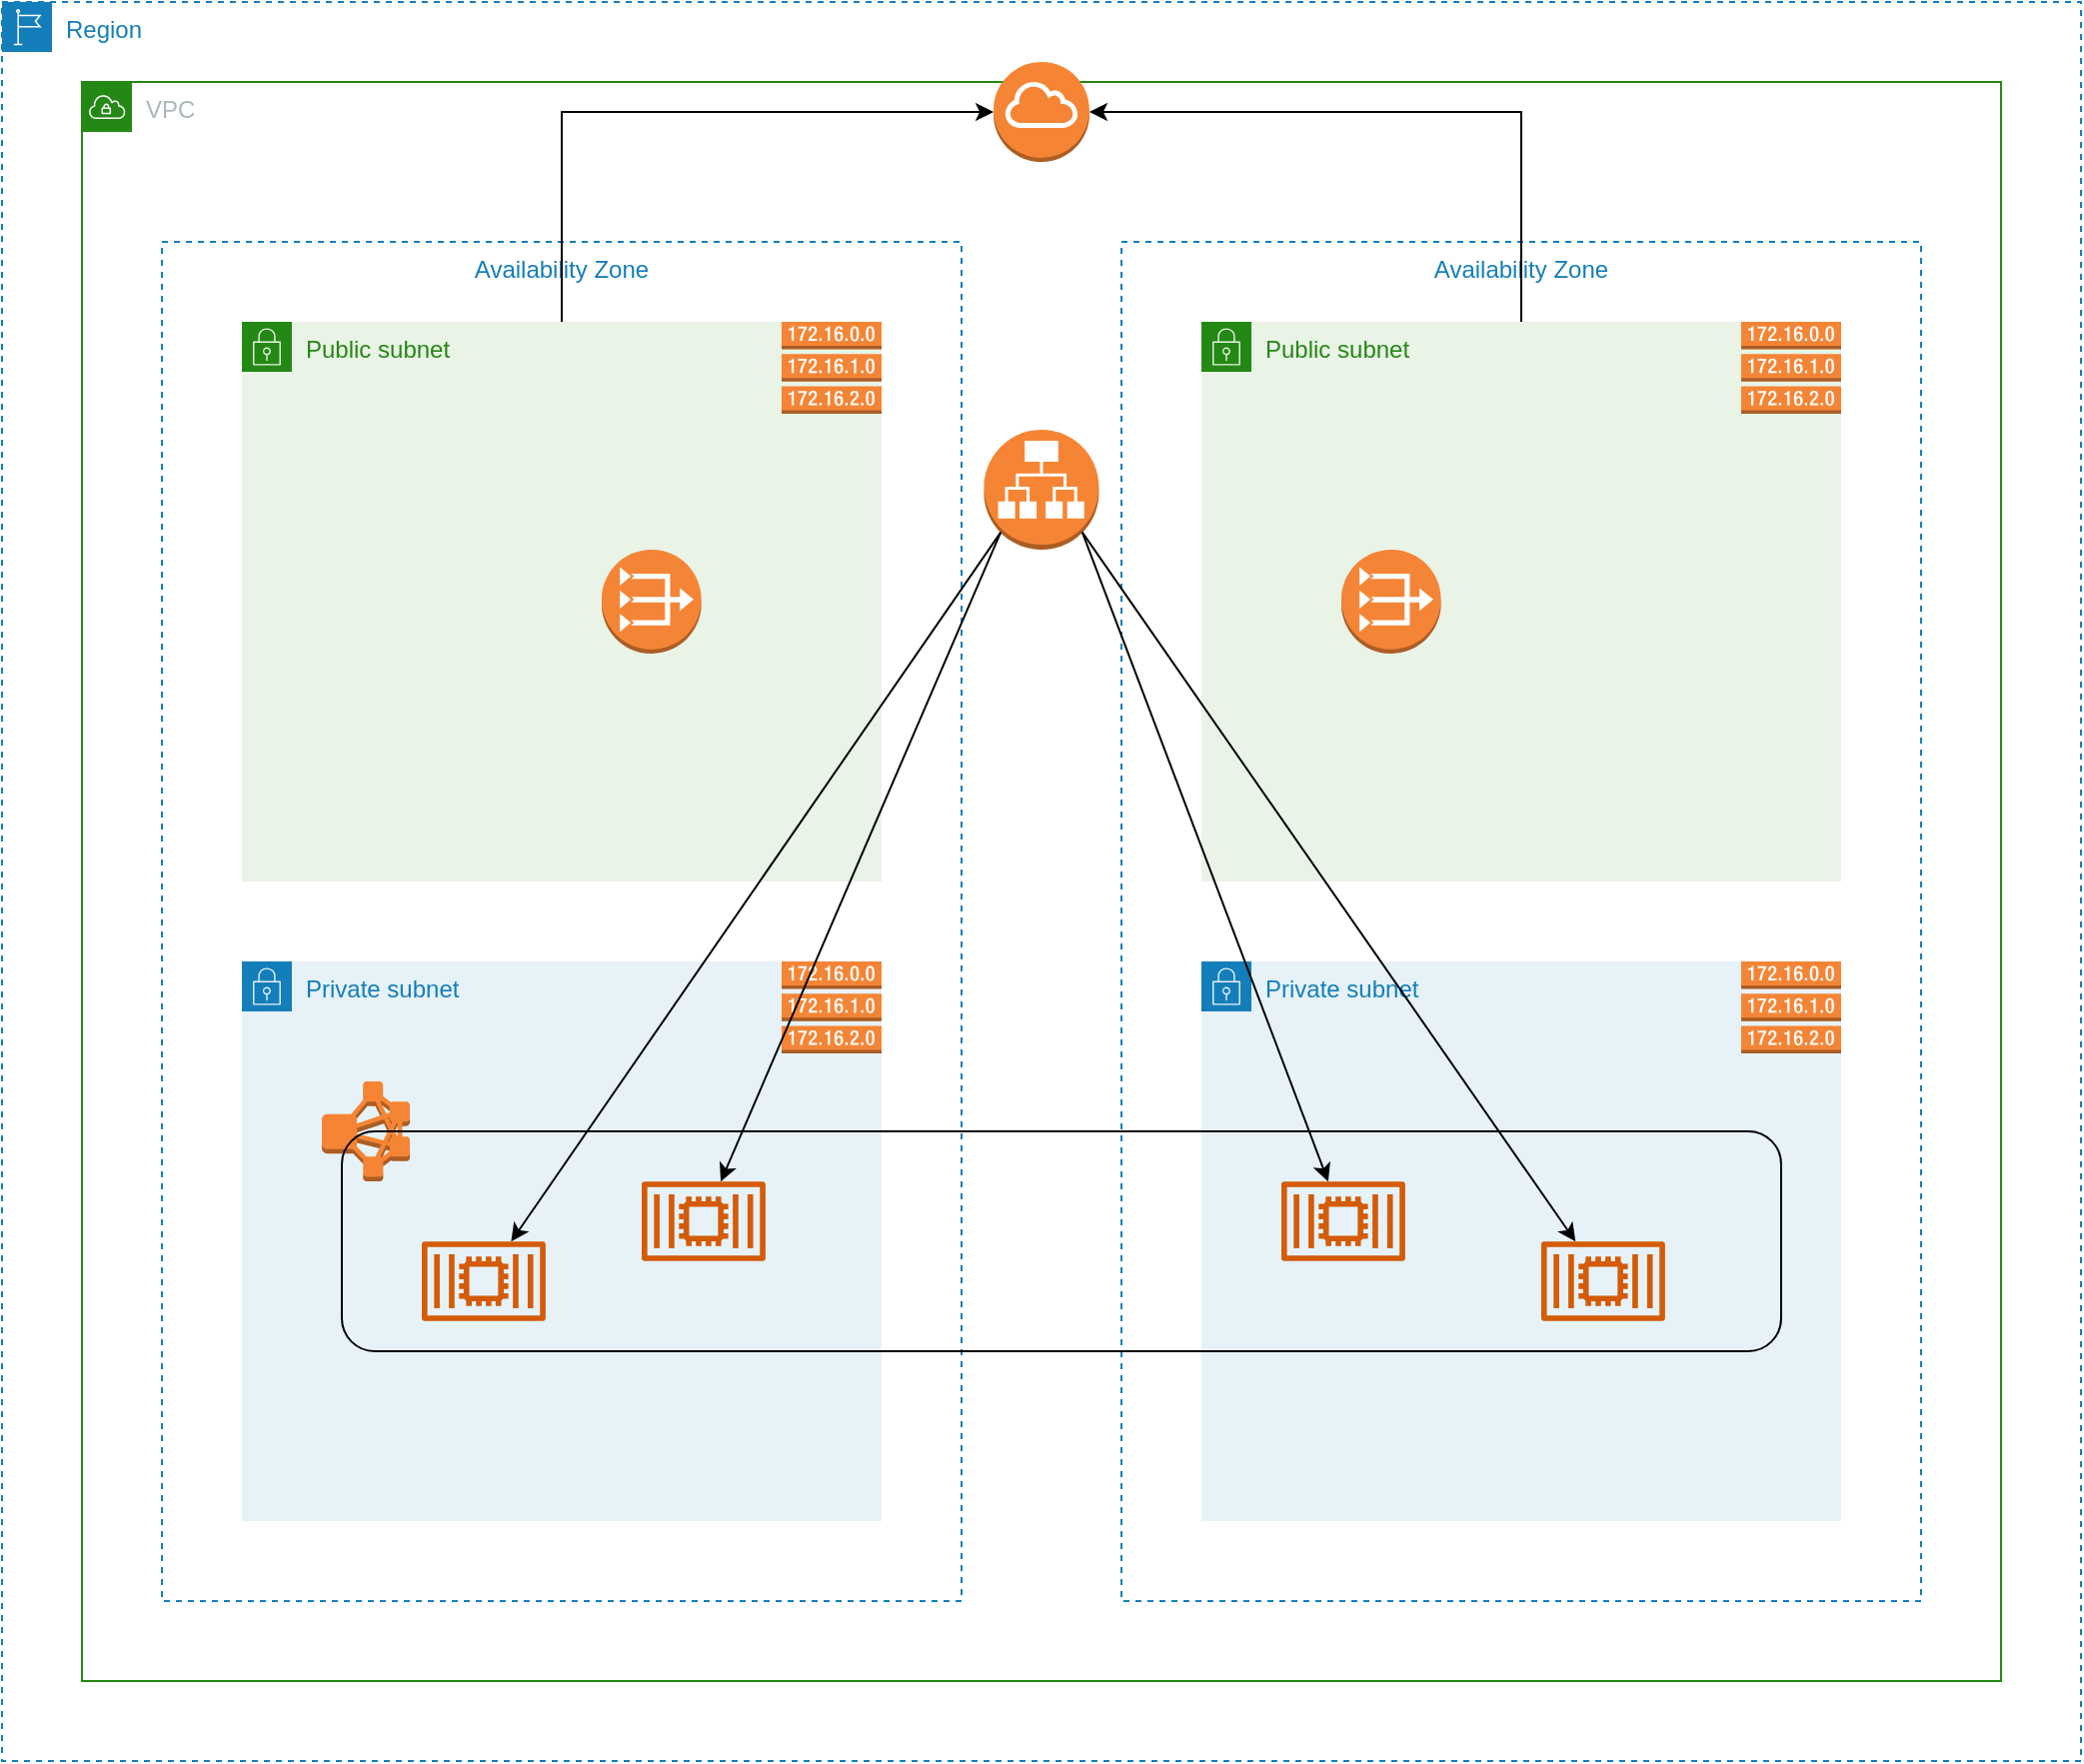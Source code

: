 <mxfile version="17.2.2" type="github">
  <diagram id="Ht1M8jgEwFfnCIfOTk4-" name="Page-1">
    <mxGraphModel dx="1483" dy="903" grid="1" gridSize="10" guides="1" tooltips="1" connect="1" arrows="1" fold="1" page="1" pageScale="1" pageWidth="1920" pageHeight="1200" math="0" shadow="0">
      <root>
        <mxCell id="0" />
        <mxCell id="1" parent="0" />
        <mxCell id="Z9AQ9OPiCjsGzSmNNZ1b-1" value="Region" style="points=[[0,0],[0.25,0],[0.5,0],[0.75,0],[1,0],[1,0.25],[1,0.5],[1,0.75],[1,1],[0.75,1],[0.5,1],[0.25,1],[0,1],[0,0.75],[0,0.5],[0,0.25]];outlineConnect=0;gradientColor=none;html=1;whiteSpace=wrap;fontSize=12;fontStyle=0;container=1;pointerEvents=0;collapsible=0;recursiveResize=0;shape=mxgraph.aws4.group;grIcon=mxgraph.aws4.group_region;strokeColor=#147EBA;fillColor=none;verticalAlign=top;align=left;spacingLeft=30;fontColor=#147EBA;dashed=1;" vertex="1" parent="1">
          <mxGeometry x="240" y="80" width="1040" height="880" as="geometry" />
        </mxCell>
        <mxCell id="Z9AQ9OPiCjsGzSmNNZ1b-2" value="VPC" style="points=[[0,0],[0.25,0],[0.5,0],[0.75,0],[1,0],[1,0.25],[1,0.5],[1,0.75],[1,1],[0.75,1],[0.5,1],[0.25,1],[0,1],[0,0.75],[0,0.5],[0,0.25]];outlineConnect=0;gradientColor=none;html=1;whiteSpace=wrap;fontSize=12;fontStyle=0;container=1;pointerEvents=0;collapsible=0;recursiveResize=0;shape=mxgraph.aws4.group;grIcon=mxgraph.aws4.group_vpc;strokeColor=#248814;fillColor=none;verticalAlign=top;align=left;spacingLeft=30;fontColor=#AAB7B8;dashed=0;" vertex="1" parent="Z9AQ9OPiCjsGzSmNNZ1b-1">
          <mxGeometry x="40" y="40" width="960" height="800" as="geometry" />
        </mxCell>
        <mxCell id="Z9AQ9OPiCjsGzSmNNZ1b-3" value="Availability Zone" style="fillColor=none;strokeColor=#147EBA;dashed=1;verticalAlign=top;fontStyle=0;fontColor=#147EBA;" vertex="1" parent="Z9AQ9OPiCjsGzSmNNZ1b-2">
          <mxGeometry x="40" y="80" width="400" height="680" as="geometry" />
        </mxCell>
        <mxCell id="Z9AQ9OPiCjsGzSmNNZ1b-4" value="Availability Zone" style="fillColor=none;strokeColor=#147EBA;dashed=1;verticalAlign=top;fontStyle=0;fontColor=#147EBA;" vertex="1" parent="Z9AQ9OPiCjsGzSmNNZ1b-2">
          <mxGeometry x="520" y="80" width="400" height="680" as="geometry" />
        </mxCell>
        <mxCell id="Z9AQ9OPiCjsGzSmNNZ1b-11" style="edgeStyle=orthogonalEdgeStyle;rounded=0;orthogonalLoop=1;jettySize=auto;html=1;entryX=0;entryY=0.5;entryDx=0;entryDy=0;entryPerimeter=0;" edge="1" parent="Z9AQ9OPiCjsGzSmNNZ1b-2" source="Z9AQ9OPiCjsGzSmNNZ1b-5" target="Z9AQ9OPiCjsGzSmNNZ1b-10">
          <mxGeometry relative="1" as="geometry">
            <Array as="points">
              <mxPoint x="240" y="15" />
            </Array>
          </mxGeometry>
        </mxCell>
        <mxCell id="Z9AQ9OPiCjsGzSmNNZ1b-5" value="Public subnet" style="points=[[0,0],[0.25,0],[0.5,0],[0.75,0],[1,0],[1,0.25],[1,0.5],[1,0.75],[1,1],[0.75,1],[0.5,1],[0.25,1],[0,1],[0,0.75],[0,0.5],[0,0.25]];outlineConnect=0;gradientColor=none;html=1;whiteSpace=wrap;fontSize=12;fontStyle=0;container=1;pointerEvents=0;collapsible=0;recursiveResize=0;shape=mxgraph.aws4.group;grIcon=mxgraph.aws4.group_security_group;grStroke=0;strokeColor=#248814;fillColor=#E9F3E6;verticalAlign=top;align=left;spacingLeft=30;fontColor=#248814;dashed=0;" vertex="1" parent="Z9AQ9OPiCjsGzSmNNZ1b-2">
          <mxGeometry x="80" y="120" width="320" height="280" as="geometry" />
        </mxCell>
        <mxCell id="Z9AQ9OPiCjsGzSmNNZ1b-12" style="edgeStyle=orthogonalEdgeStyle;rounded=0;orthogonalLoop=1;jettySize=auto;html=1;entryX=1;entryY=0.5;entryDx=0;entryDy=0;entryPerimeter=0;" edge="1" parent="Z9AQ9OPiCjsGzSmNNZ1b-2" source="Z9AQ9OPiCjsGzSmNNZ1b-6" target="Z9AQ9OPiCjsGzSmNNZ1b-10">
          <mxGeometry relative="1" as="geometry">
            <Array as="points">
              <mxPoint x="720" y="15" />
            </Array>
          </mxGeometry>
        </mxCell>
        <mxCell id="Z9AQ9OPiCjsGzSmNNZ1b-6" value="Public subnet" style="points=[[0,0],[0.25,0],[0.5,0],[0.75,0],[1,0],[1,0.25],[1,0.5],[1,0.75],[1,1],[0.75,1],[0.5,1],[0.25,1],[0,1],[0,0.75],[0,0.5],[0,0.25]];outlineConnect=0;gradientColor=none;html=1;whiteSpace=wrap;fontSize=12;fontStyle=0;container=1;pointerEvents=0;collapsible=0;recursiveResize=0;shape=mxgraph.aws4.group;grIcon=mxgraph.aws4.group_security_group;grStroke=0;strokeColor=#248814;fillColor=#E9F3E6;verticalAlign=top;align=left;spacingLeft=30;fontColor=#248814;dashed=0;" vertex="1" parent="Z9AQ9OPiCjsGzSmNNZ1b-2">
          <mxGeometry x="560" y="120" width="320" height="280" as="geometry" />
        </mxCell>
        <mxCell id="Z9AQ9OPiCjsGzSmNNZ1b-7" value="Private subnet" style="points=[[0,0],[0.25,0],[0.5,0],[0.75,0],[1,0],[1,0.25],[1,0.5],[1,0.75],[1,1],[0.75,1],[0.5,1],[0.25,1],[0,1],[0,0.75],[0,0.5],[0,0.25]];outlineConnect=0;gradientColor=none;html=1;whiteSpace=wrap;fontSize=12;fontStyle=0;container=1;pointerEvents=0;collapsible=0;recursiveResize=0;shape=mxgraph.aws4.group;grIcon=mxgraph.aws4.group_security_group;grStroke=0;strokeColor=#147EBA;fillColor=#E6F2F8;verticalAlign=top;align=left;spacingLeft=30;fontColor=#147EBA;dashed=0;" vertex="1" parent="Z9AQ9OPiCjsGzSmNNZ1b-2">
          <mxGeometry x="80" y="440" width="320" height="280" as="geometry" />
        </mxCell>
        <mxCell id="Z9AQ9OPiCjsGzSmNNZ1b-8" value="Private subnet" style="points=[[0,0],[0.25,0],[0.5,0],[0.75,0],[1,0],[1,0.25],[1,0.5],[1,0.75],[1,1],[0.75,1],[0.5,1],[0.25,1],[0,1],[0,0.75],[0,0.5],[0,0.25]];outlineConnect=0;gradientColor=none;html=1;whiteSpace=wrap;fontSize=12;fontStyle=0;container=1;pointerEvents=0;collapsible=0;recursiveResize=0;shape=mxgraph.aws4.group;grIcon=mxgraph.aws4.group_security_group;grStroke=0;strokeColor=#147EBA;fillColor=#E6F2F8;verticalAlign=top;align=left;spacingLeft=30;fontColor=#147EBA;dashed=0;" vertex="1" parent="Z9AQ9OPiCjsGzSmNNZ1b-2">
          <mxGeometry x="560" y="440" width="320" height="280" as="geometry" />
        </mxCell>
        <mxCell id="Z9AQ9OPiCjsGzSmNNZ1b-10" value="" style="outlineConnect=0;dashed=0;verticalLabelPosition=bottom;verticalAlign=top;align=center;html=1;shape=mxgraph.aws3.internet_gateway;fillColor=#F58534;gradientColor=none;aspect=fixed;" vertex="1" parent="Z9AQ9OPiCjsGzSmNNZ1b-2">
          <mxGeometry x="456.04" y="-10" width="47.92" height="50" as="geometry" />
        </mxCell>
        <mxCell id="Z9AQ9OPiCjsGzSmNNZ1b-13" value="" style="outlineConnect=0;dashed=0;verticalLabelPosition=bottom;verticalAlign=top;align=center;html=1;shape=mxgraph.aws3.vpc_nat_gateway;fillColor=#F58536;gradientColor=none;aspect=fixed;" vertex="1" parent="Z9AQ9OPiCjsGzSmNNZ1b-2">
          <mxGeometry x="260" y="234" width="49.83" height="52" as="geometry" />
        </mxCell>
        <mxCell id="Z9AQ9OPiCjsGzSmNNZ1b-14" value="" style="outlineConnect=0;dashed=0;verticalLabelPosition=bottom;verticalAlign=top;align=center;html=1;shape=mxgraph.aws3.vpc_nat_gateway;fillColor=#F58536;gradientColor=none;aspect=fixed;" vertex="1" parent="Z9AQ9OPiCjsGzSmNNZ1b-2">
          <mxGeometry x="630" y="234" width="49.83" height="52" as="geometry" />
        </mxCell>
        <mxCell id="Z9AQ9OPiCjsGzSmNNZ1b-16" value="" style="outlineConnect=0;dashed=0;verticalLabelPosition=bottom;verticalAlign=top;align=center;html=1;shape=mxgraph.aws3.route_table;fillColor=#F58536;gradientColor=none;aspect=fixed;" vertex="1" parent="Z9AQ9OPiCjsGzSmNNZ1b-2">
          <mxGeometry x="350" y="120" width="50" height="46" as="geometry" />
        </mxCell>
        <mxCell id="Z9AQ9OPiCjsGzSmNNZ1b-17" value="" style="outlineConnect=0;dashed=0;verticalLabelPosition=bottom;verticalAlign=top;align=center;html=1;shape=mxgraph.aws3.route_table;fillColor=#F58536;gradientColor=none;aspect=fixed;" vertex="1" parent="Z9AQ9OPiCjsGzSmNNZ1b-2">
          <mxGeometry x="830" y="120" width="50" height="46" as="geometry" />
        </mxCell>
        <mxCell id="Z9AQ9OPiCjsGzSmNNZ1b-18" value="" style="outlineConnect=0;dashed=0;verticalLabelPosition=bottom;verticalAlign=top;align=center;html=1;shape=mxgraph.aws3.route_table;fillColor=#F58536;gradientColor=none;aspect=fixed;" vertex="1" parent="Z9AQ9OPiCjsGzSmNNZ1b-2">
          <mxGeometry x="830" y="440" width="50" height="46" as="geometry" />
        </mxCell>
        <mxCell id="Z9AQ9OPiCjsGzSmNNZ1b-19" value="" style="outlineConnect=0;dashed=0;verticalLabelPosition=bottom;verticalAlign=top;align=center;html=1;shape=mxgraph.aws3.route_table;fillColor=#F58536;gradientColor=none;aspect=fixed;" vertex="1" parent="Z9AQ9OPiCjsGzSmNNZ1b-2">
          <mxGeometry x="350" y="440" width="50" height="46" as="geometry" />
        </mxCell>
        <mxCell id="Z9AQ9OPiCjsGzSmNNZ1b-20" value="" style="outlineConnect=0;dashed=0;verticalLabelPosition=bottom;verticalAlign=top;align=center;html=1;shape=mxgraph.aws3.emr_cluster;fillColor=#F58534;gradientColor=none;aspect=fixed;" vertex="1" parent="Z9AQ9OPiCjsGzSmNNZ1b-2">
          <mxGeometry x="120" y="500" width="44.05" height="50" as="geometry" />
        </mxCell>
        <mxCell id="Z9AQ9OPiCjsGzSmNNZ1b-21" value="" style="rounded=1;whiteSpace=wrap;html=1;fillColor=none;" vertex="1" parent="Z9AQ9OPiCjsGzSmNNZ1b-2">
          <mxGeometry x="130" y="525" width="720" height="110" as="geometry" />
        </mxCell>
        <mxCell id="Z9AQ9OPiCjsGzSmNNZ1b-22" value="" style="sketch=0;outlineConnect=0;fontColor=#232F3E;gradientColor=none;fillColor=#D45B07;strokeColor=none;dashed=0;verticalLabelPosition=bottom;verticalAlign=top;align=center;html=1;fontSize=12;fontStyle=0;aspect=fixed;pointerEvents=1;shape=mxgraph.aws4.container_2;" vertex="1" parent="Z9AQ9OPiCjsGzSmNNZ1b-2">
          <mxGeometry x="170" y="580" width="61.94" height="40" as="geometry" />
        </mxCell>
        <mxCell id="Z9AQ9OPiCjsGzSmNNZ1b-23" value="" style="sketch=0;outlineConnect=0;fontColor=#232F3E;gradientColor=none;fillColor=#D45B07;strokeColor=none;dashed=0;verticalLabelPosition=bottom;verticalAlign=top;align=center;html=1;fontSize=12;fontStyle=0;aspect=fixed;pointerEvents=1;shape=mxgraph.aws4.container_2;" vertex="1" parent="Z9AQ9OPiCjsGzSmNNZ1b-2">
          <mxGeometry x="280" y="550" width="61.94" height="40" as="geometry" />
        </mxCell>
        <mxCell id="Z9AQ9OPiCjsGzSmNNZ1b-24" value="" style="sketch=0;outlineConnect=0;fontColor=#232F3E;gradientColor=none;fillColor=#D45B07;strokeColor=none;dashed=0;verticalLabelPosition=bottom;verticalAlign=top;align=center;html=1;fontSize=12;fontStyle=0;aspect=fixed;pointerEvents=1;shape=mxgraph.aws4.container_2;" vertex="1" parent="Z9AQ9OPiCjsGzSmNNZ1b-2">
          <mxGeometry x="600" y="550" width="61.94" height="40" as="geometry" />
        </mxCell>
        <mxCell id="Z9AQ9OPiCjsGzSmNNZ1b-25" value="" style="sketch=0;outlineConnect=0;fontColor=#232F3E;gradientColor=none;fillColor=#D45B07;strokeColor=none;dashed=0;verticalLabelPosition=bottom;verticalAlign=top;align=center;html=1;fontSize=12;fontStyle=0;aspect=fixed;pointerEvents=1;shape=mxgraph.aws4.container_2;" vertex="1" parent="Z9AQ9OPiCjsGzSmNNZ1b-2">
          <mxGeometry x="730" y="580" width="61.94" height="40" as="geometry" />
        </mxCell>
        <mxCell id="Z9AQ9OPiCjsGzSmNNZ1b-26" value="" style="outlineConnect=0;dashed=0;verticalLabelPosition=bottom;verticalAlign=top;align=center;html=1;shape=mxgraph.aws3.application_load_balancer;fillColor=#F58534;gradientColor=none;aspect=fixed;" vertex="1" parent="Z9AQ9OPiCjsGzSmNNZ1b-2">
          <mxGeometry x="451.25" y="174" width="57.5" height="60" as="geometry" />
        </mxCell>
        <mxCell id="Z9AQ9OPiCjsGzSmNNZ1b-27" value="" style="endArrow=classic;html=1;rounded=0;exitX=0.145;exitY=0.855;exitDx=0;exitDy=0;exitPerimeter=0;" edge="1" parent="Z9AQ9OPiCjsGzSmNNZ1b-2" source="Z9AQ9OPiCjsGzSmNNZ1b-26" target="Z9AQ9OPiCjsGzSmNNZ1b-22">
          <mxGeometry width="50" height="50" relative="1" as="geometry">
            <mxPoint x="500" y="400" as="sourcePoint" />
            <mxPoint x="550" y="350" as="targetPoint" />
          </mxGeometry>
        </mxCell>
        <mxCell id="Z9AQ9OPiCjsGzSmNNZ1b-29" value="" style="endArrow=classic;html=1;rounded=0;exitX=0.855;exitY=0.855;exitDx=0;exitDy=0;exitPerimeter=0;" edge="1" parent="Z9AQ9OPiCjsGzSmNNZ1b-2" source="Z9AQ9OPiCjsGzSmNNZ1b-26" target="Z9AQ9OPiCjsGzSmNNZ1b-25">
          <mxGeometry width="50" height="50" relative="1" as="geometry">
            <mxPoint x="490" y="380" as="sourcePoint" />
            <mxPoint x="540" y="330" as="targetPoint" />
          </mxGeometry>
        </mxCell>
        <mxCell id="Z9AQ9OPiCjsGzSmNNZ1b-28" value="" style="endArrow=classic;html=1;rounded=0;exitX=0.145;exitY=0.855;exitDx=0;exitDy=0;exitPerimeter=0;" edge="1" parent="Z9AQ9OPiCjsGzSmNNZ1b-2" source="Z9AQ9OPiCjsGzSmNNZ1b-26" target="Z9AQ9OPiCjsGzSmNNZ1b-23">
          <mxGeometry width="50" height="50" relative="1" as="geometry">
            <mxPoint x="469.588" y="235.3" as="sourcePoint" />
            <mxPoint x="224.695" y="590.115" as="targetPoint" />
          </mxGeometry>
        </mxCell>
        <mxCell id="Z9AQ9OPiCjsGzSmNNZ1b-30" value="" style="endArrow=classic;html=1;rounded=0;exitX=0.855;exitY=0.855;exitDx=0;exitDy=0;exitPerimeter=0;" edge="1" parent="Z9AQ9OPiCjsGzSmNNZ1b-2" source="Z9AQ9OPiCjsGzSmNNZ1b-26" target="Z9AQ9OPiCjsGzSmNNZ1b-24">
          <mxGeometry width="50" height="50" relative="1" as="geometry">
            <mxPoint x="510.412" y="235.3" as="sourcePoint" />
            <mxPoint x="757.142" y="590.115" as="targetPoint" />
          </mxGeometry>
        </mxCell>
      </root>
    </mxGraphModel>
  </diagram>
</mxfile>
